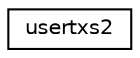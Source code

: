 digraph "Graphical Class Hierarchy"
{
  edge [fontname="Helvetica",fontsize="10",labelfontname="Helvetica",labelfontsize="10"];
  node [fontname="Helvetica",fontsize="10",shape=record];
  rankdir="LR";
  Node0 [label="usertxs2",height=0.2,width=0.4,color="black", fillcolor="white", style="filled",URL="$structusertxs2.html",tooltip="Full struct data for get_me and get_accout command with signature. "];
}
